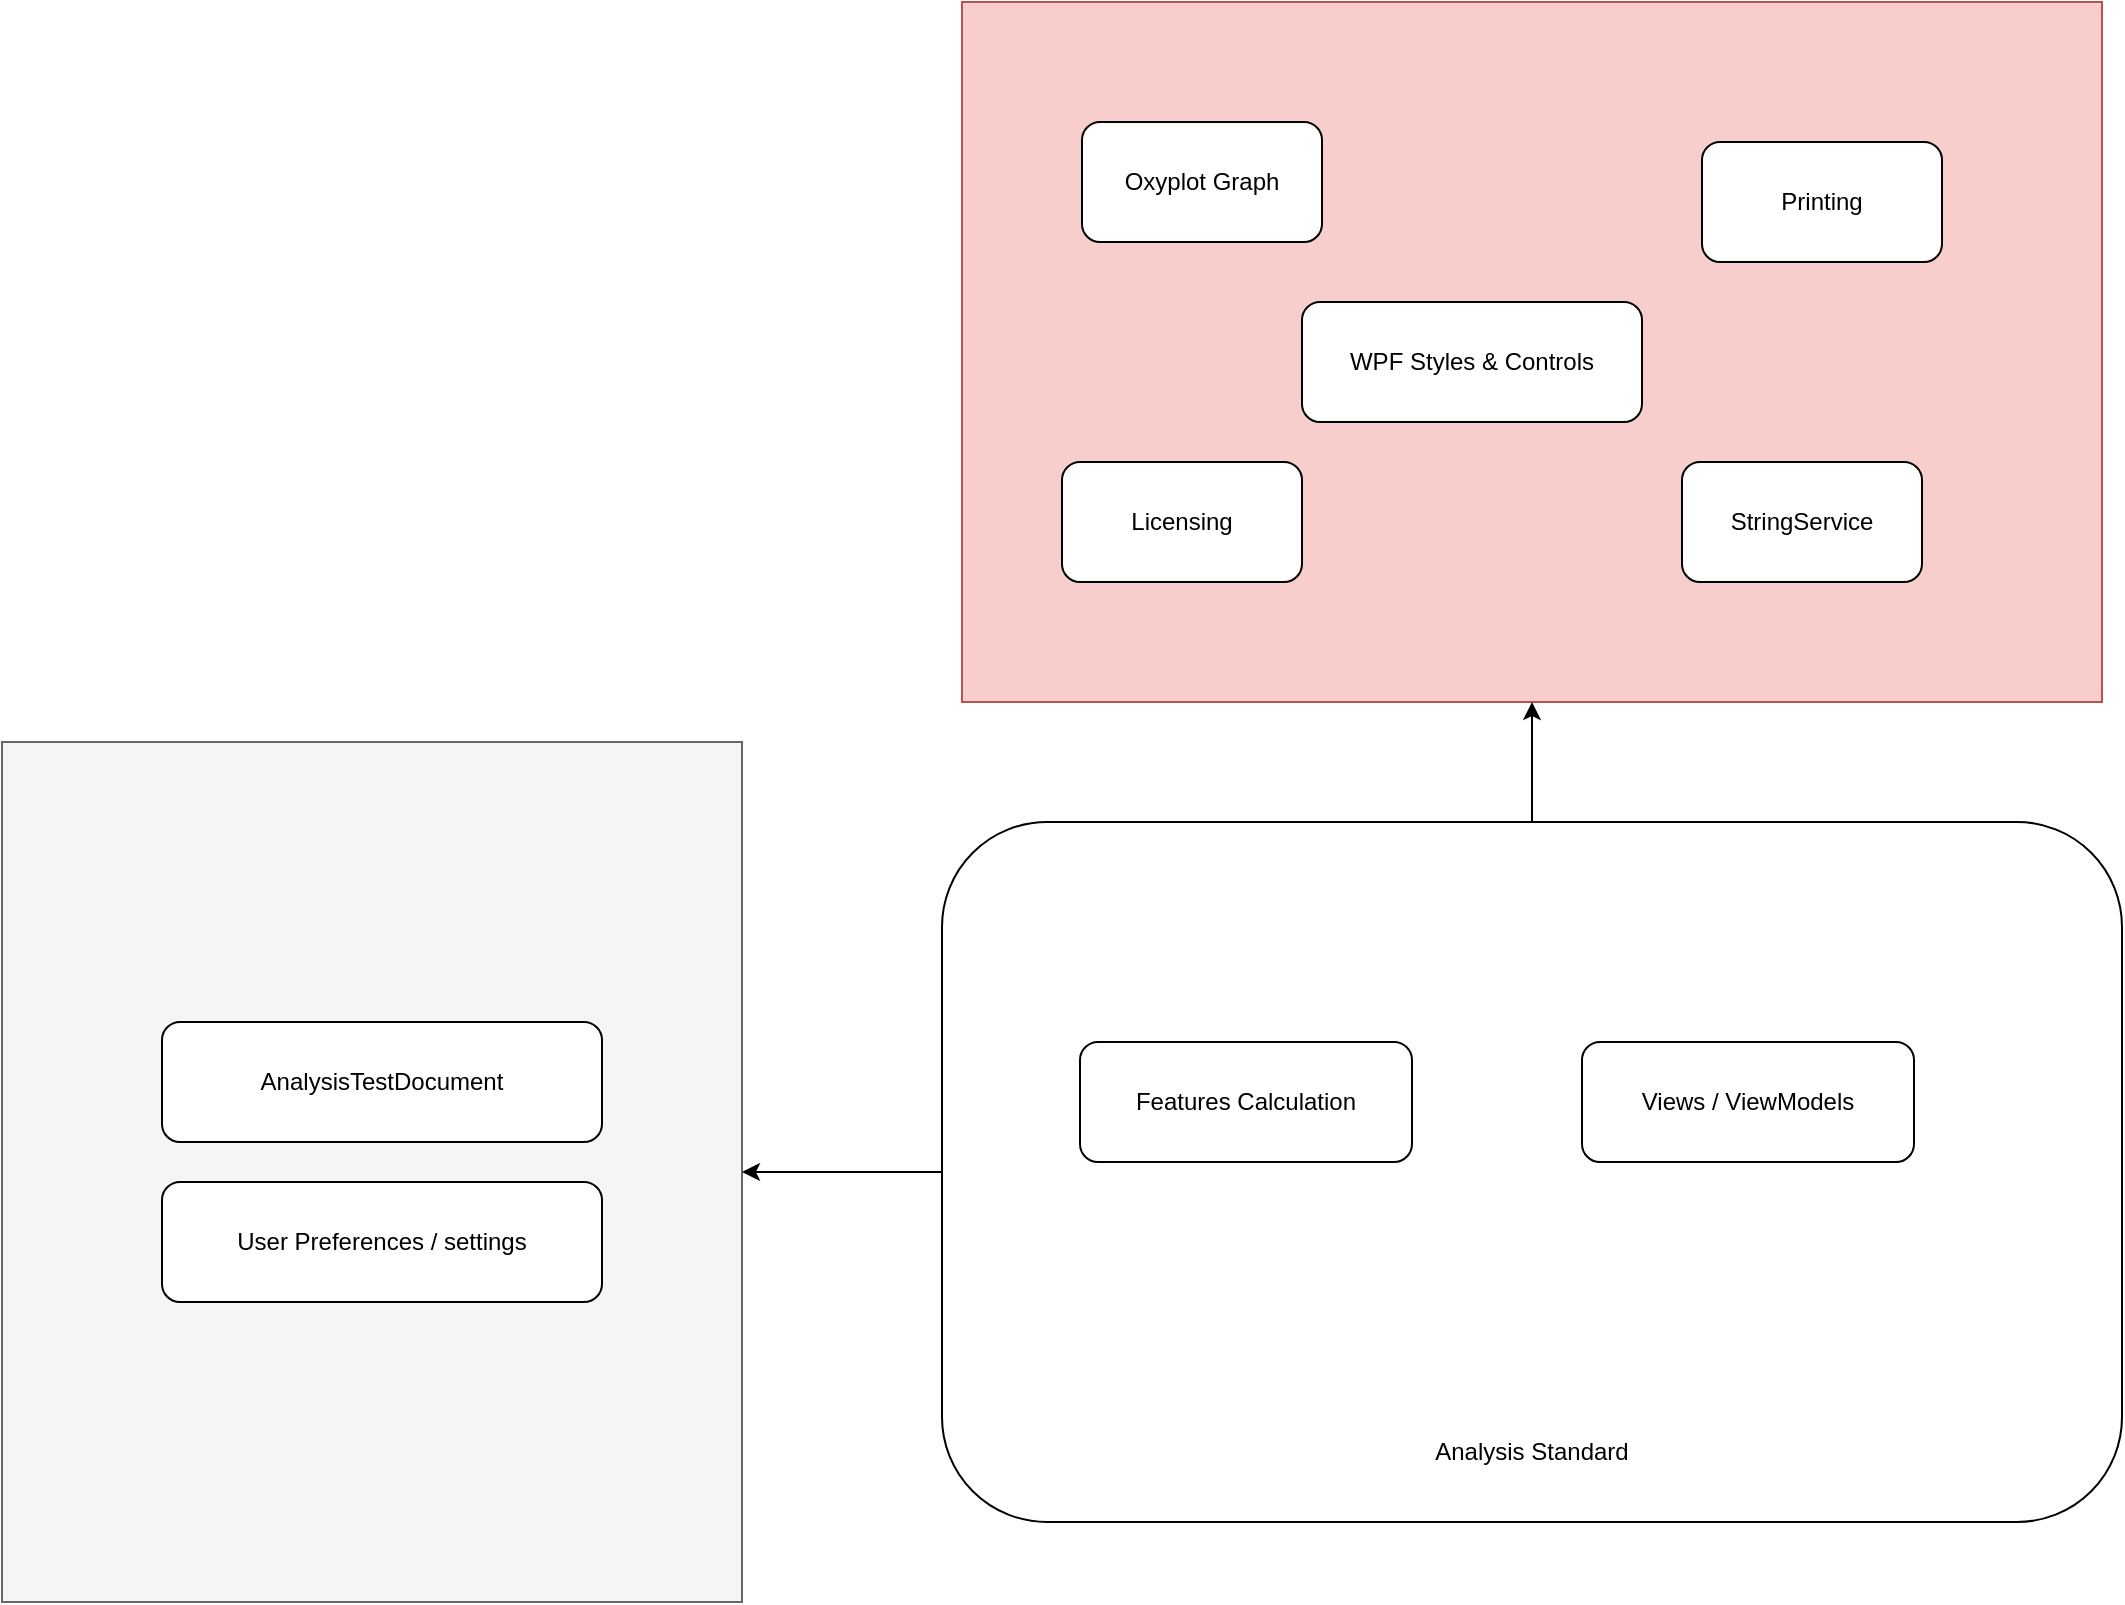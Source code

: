 <mxfile version="27.1.1">
  <diagram name="Page-1" id="ewadq9snaq9OyRbeZTm2">
    <mxGraphModel dx="2554" dy="2116" grid="1" gridSize="10" guides="1" tooltips="1" connect="1" arrows="1" fold="1" page="1" pageScale="1" pageWidth="827" pageHeight="1169" math="0" shadow="0">
      <root>
        <mxCell id="0" />
        <mxCell id="1" parent="0" />
        <mxCell id="RVGChMHn7xWEIKGy9dse-7" value="" style="rounded=0;whiteSpace=wrap;html=1;fillColor=#f8cecc;strokeColor=#b85450;" vertex="1" parent="1">
          <mxGeometry x="260" y="-260" width="570" height="350" as="geometry" />
        </mxCell>
        <mxCell id="RVGChMHn7xWEIKGy9dse-6" value="" style="rounded=0;whiteSpace=wrap;html=1;fillColor=#f5f5f5;fontColor=#333333;strokeColor=#666666;" vertex="1" parent="1">
          <mxGeometry x="-220" y="110" width="370" height="430" as="geometry" />
        </mxCell>
        <mxCell id="RVGChMHn7xWEIKGy9dse-3" value="AnalysisTestDocument" style="rounded=1;whiteSpace=wrap;html=1;" vertex="1" parent="1">
          <mxGeometry x="-140" y="250" width="220" height="60" as="geometry" />
        </mxCell>
        <mxCell id="RVGChMHn7xWEIKGy9dse-4" value="User Preferences / settings" style="rounded=1;whiteSpace=wrap;html=1;" vertex="1" parent="1">
          <mxGeometry x="-140" y="330" width="220" height="60" as="geometry" />
        </mxCell>
        <mxCell id="RVGChMHn7xWEIKGy9dse-8" value="Oxyplot Graph" style="rounded=1;whiteSpace=wrap;html=1;" vertex="1" parent="1">
          <mxGeometry x="320" y="-200" width="120" height="60" as="geometry" />
        </mxCell>
        <mxCell id="RVGChMHn7xWEIKGy9dse-9" value="Printing" style="rounded=1;whiteSpace=wrap;html=1;" vertex="1" parent="1">
          <mxGeometry x="630" y="-190" width="120" height="60" as="geometry" />
        </mxCell>
        <mxCell id="RVGChMHn7xWEIKGy9dse-10" value="Licensing" style="rounded=1;whiteSpace=wrap;html=1;" vertex="1" parent="1">
          <mxGeometry x="310" y="-30" width="120" height="60" as="geometry" />
        </mxCell>
        <mxCell id="RVGChMHn7xWEIKGy9dse-11" value="StringService" style="rounded=1;whiteSpace=wrap;html=1;" vertex="1" parent="1">
          <mxGeometry x="620" y="-30" width="120" height="60" as="geometry" />
        </mxCell>
        <mxCell id="RVGChMHn7xWEIKGy9dse-12" value="" style="group" vertex="1" connectable="0" parent="1">
          <mxGeometry x="250" y="150" width="590" height="350" as="geometry" />
        </mxCell>
        <mxCell id="RVGChMHn7xWEIKGy9dse-1" value="" style="rounded=1;whiteSpace=wrap;html=1;" vertex="1" parent="RVGChMHn7xWEIKGy9dse-12">
          <mxGeometry width="590" height="350" as="geometry" />
        </mxCell>
        <mxCell id="RVGChMHn7xWEIKGy9dse-2" value="Analysis Standard" style="text;html=1;align=center;verticalAlign=middle;whiteSpace=wrap;rounded=0;" vertex="1" parent="RVGChMHn7xWEIKGy9dse-12">
          <mxGeometry x="235" y="300" width="120" height="30" as="geometry" />
        </mxCell>
        <mxCell id="RVGChMHn7xWEIKGy9dse-13" value="Features Calculation" style="rounded=1;whiteSpace=wrap;html=1;" vertex="1" parent="RVGChMHn7xWEIKGy9dse-12">
          <mxGeometry x="69" y="110" width="166" height="60" as="geometry" />
        </mxCell>
        <mxCell id="RVGChMHn7xWEIKGy9dse-14" value="Views / ViewModels" style="rounded=1;whiteSpace=wrap;html=1;" vertex="1" parent="RVGChMHn7xWEIKGy9dse-12">
          <mxGeometry x="320" y="110" width="166" height="60" as="geometry" />
        </mxCell>
        <mxCell id="RVGChMHn7xWEIKGy9dse-15" value="WPF Styles &amp;amp; Controls" style="rounded=1;whiteSpace=wrap;html=1;" vertex="1" parent="1">
          <mxGeometry x="430" y="-110" width="170" height="60" as="geometry" />
        </mxCell>
        <mxCell id="RVGChMHn7xWEIKGy9dse-19" style="edgeStyle=orthogonalEdgeStyle;rounded=0;orthogonalLoop=1;jettySize=auto;html=1;entryX=0.5;entryY=1;entryDx=0;entryDy=0;" edge="1" parent="1" source="RVGChMHn7xWEIKGy9dse-1" target="RVGChMHn7xWEIKGy9dse-7">
          <mxGeometry relative="1" as="geometry" />
        </mxCell>
        <mxCell id="RVGChMHn7xWEIKGy9dse-20" style="edgeStyle=orthogonalEdgeStyle;rounded=0;orthogonalLoop=1;jettySize=auto;html=1;entryX=1;entryY=0.5;entryDx=0;entryDy=0;" edge="1" parent="1" source="RVGChMHn7xWEIKGy9dse-1" target="RVGChMHn7xWEIKGy9dse-6">
          <mxGeometry relative="1" as="geometry" />
        </mxCell>
      </root>
    </mxGraphModel>
  </diagram>
</mxfile>
